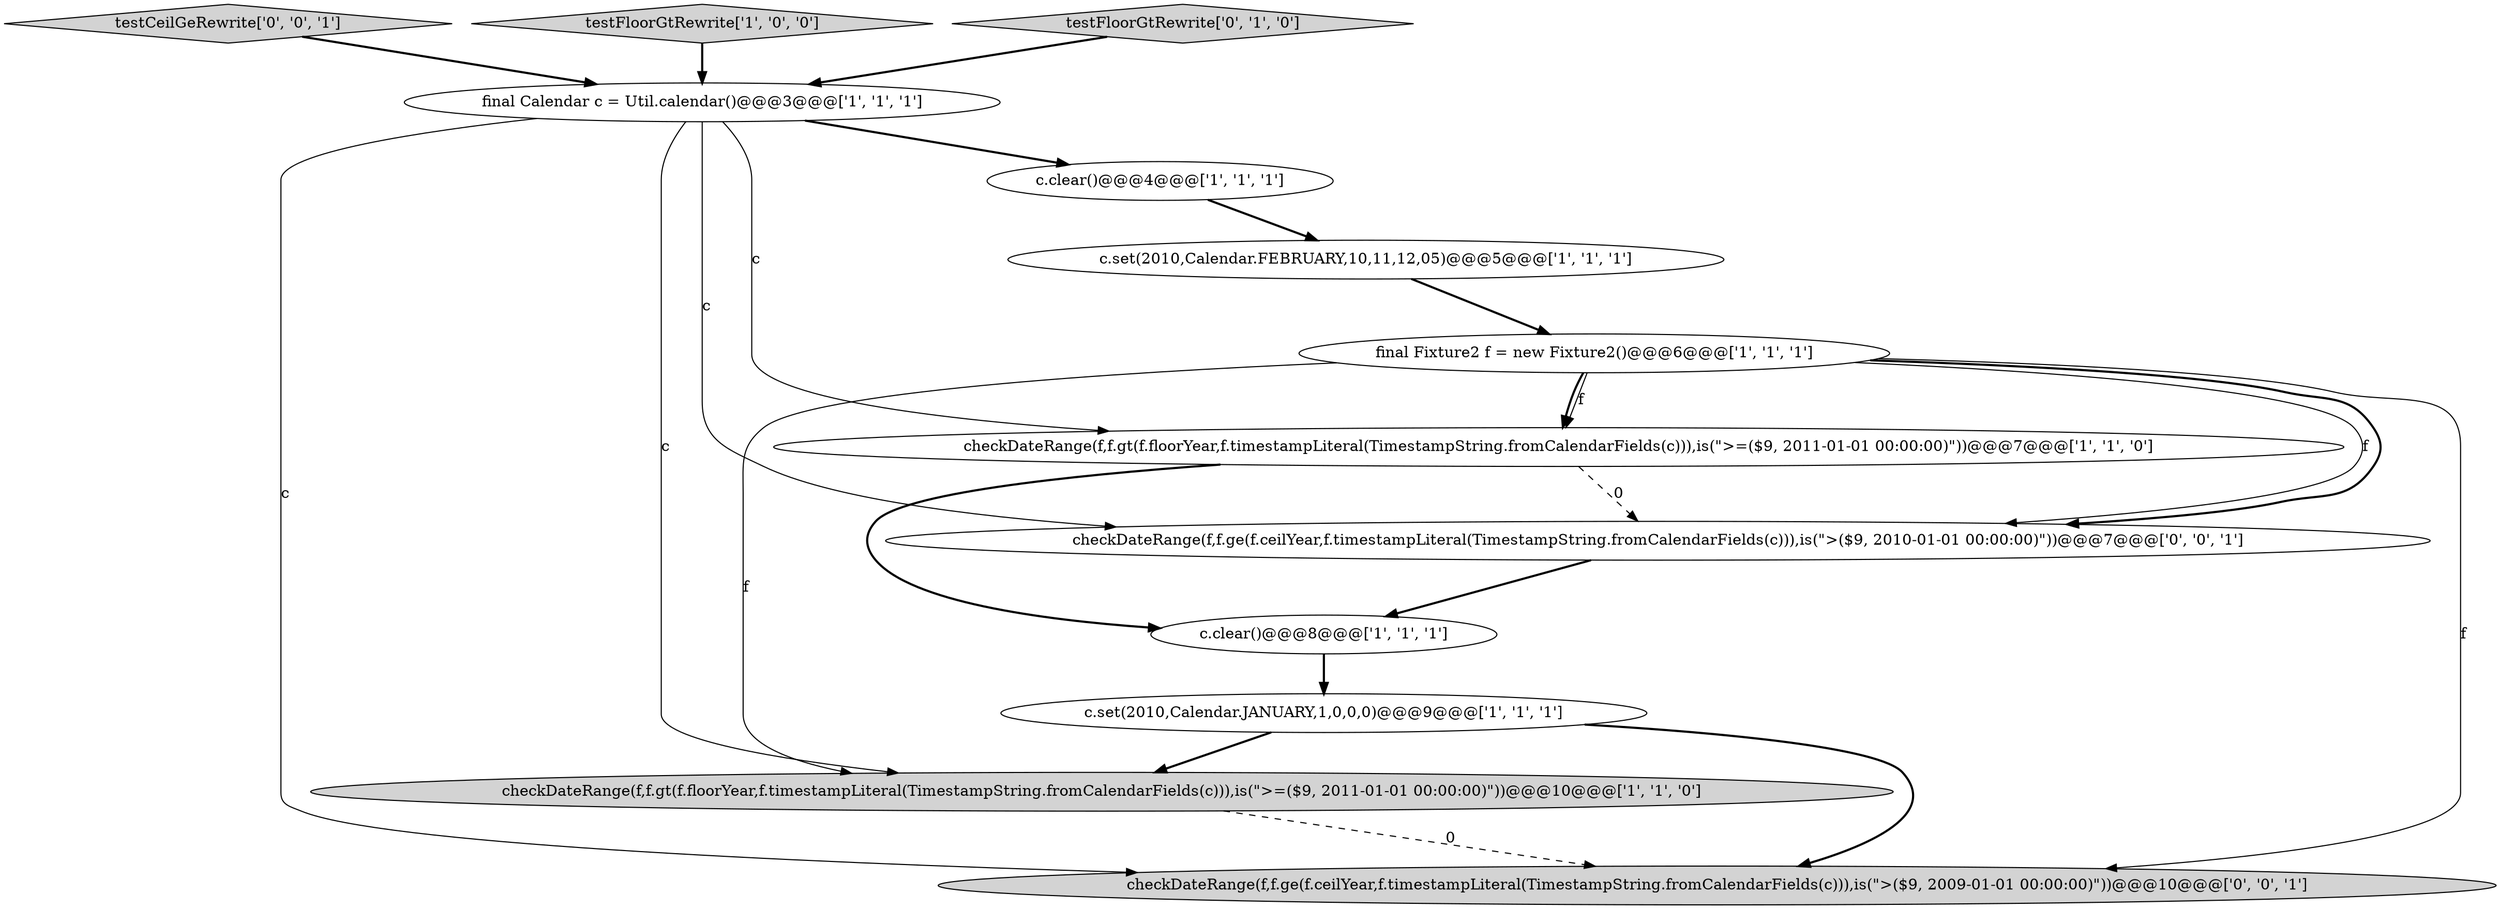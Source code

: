 digraph {
1 [style = filled, label = "final Calendar c = Util.calendar()@@@3@@@['1', '1', '1']", fillcolor = white, shape = ellipse image = "AAA0AAABBB1BBB"];
10 [style = filled, label = "testCeilGeRewrite['0', '0', '1']", fillcolor = lightgray, shape = diamond image = "AAA0AAABBB3BBB"];
4 [style = filled, label = "c.set(2010,Calendar.JANUARY,1,0,0,0)@@@9@@@['1', '1', '1']", fillcolor = white, shape = ellipse image = "AAA0AAABBB1BBB"];
5 [style = filled, label = "final Fixture2 f = new Fixture2()@@@6@@@['1', '1', '1']", fillcolor = white, shape = ellipse image = "AAA0AAABBB1BBB"];
6 [style = filled, label = "c.clear()@@@8@@@['1', '1', '1']", fillcolor = white, shape = ellipse image = "AAA0AAABBB1BBB"];
3 [style = filled, label = "c.set(2010,Calendar.FEBRUARY,10,11,12,05)@@@5@@@['1', '1', '1']", fillcolor = white, shape = ellipse image = "AAA0AAABBB1BBB"];
0 [style = filled, label = "c.clear()@@@4@@@['1', '1', '1']", fillcolor = white, shape = ellipse image = "AAA0AAABBB1BBB"];
12 [style = filled, label = "checkDateRange(f,f.ge(f.ceilYear,f.timestampLiteral(TimestampString.fromCalendarFields(c))),is(\">($9, 2009-01-01 00:00:00)\"))@@@10@@@['0', '0', '1']", fillcolor = lightgray, shape = ellipse image = "AAA0AAABBB3BBB"];
2 [style = filled, label = "checkDateRange(f,f.gt(f.floorYear,f.timestampLiteral(TimestampString.fromCalendarFields(c))),is(\">=($9, 2011-01-01 00:00:00)\"))@@@7@@@['1', '1', '0']", fillcolor = white, shape = ellipse image = "AAA0AAABBB1BBB"];
11 [style = filled, label = "checkDateRange(f,f.ge(f.ceilYear,f.timestampLiteral(TimestampString.fromCalendarFields(c))),is(\">($9, 2010-01-01 00:00:00)\"))@@@7@@@['0', '0', '1']", fillcolor = white, shape = ellipse image = "AAA0AAABBB3BBB"];
7 [style = filled, label = "checkDateRange(f,f.gt(f.floorYear,f.timestampLiteral(TimestampString.fromCalendarFields(c))),is(\">=($9, 2011-01-01 00:00:00)\"))@@@10@@@['1', '1', '0']", fillcolor = lightgray, shape = ellipse image = "AAA0AAABBB1BBB"];
8 [style = filled, label = "testFloorGtRewrite['1', '0', '0']", fillcolor = lightgray, shape = diamond image = "AAA0AAABBB1BBB"];
9 [style = filled, label = "testFloorGtRewrite['0', '1', '0']", fillcolor = lightgray, shape = diamond image = "AAA0AAABBB2BBB"];
0->3 [style = bold, label=""];
2->6 [style = bold, label=""];
11->6 [style = bold, label=""];
1->0 [style = bold, label=""];
5->12 [style = solid, label="f"];
5->11 [style = solid, label="f"];
4->7 [style = bold, label=""];
8->1 [style = bold, label=""];
6->4 [style = bold, label=""];
5->2 [style = bold, label=""];
3->5 [style = bold, label=""];
1->12 [style = solid, label="c"];
1->7 [style = solid, label="c"];
5->7 [style = solid, label="f"];
7->12 [style = dashed, label="0"];
4->12 [style = bold, label=""];
2->11 [style = dashed, label="0"];
5->11 [style = bold, label=""];
9->1 [style = bold, label=""];
10->1 [style = bold, label=""];
5->2 [style = solid, label="f"];
1->11 [style = solid, label="c"];
1->2 [style = solid, label="c"];
}
